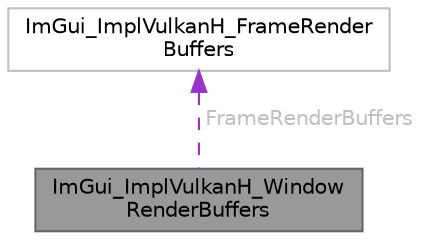 digraph "ImGui_ImplVulkanH_WindowRenderBuffers"
{
 // LATEX_PDF_SIZE
  bgcolor="transparent";
  edge [fontname=Helvetica,fontsize=10,labelfontname=Helvetica,labelfontsize=10];
  node [fontname=Helvetica,fontsize=10,shape=box,height=0.2,width=0.4];
  Node1 [id="Node000001",label="ImGui_ImplVulkanH_Window\lRenderBuffers",height=0.2,width=0.4,color="gray40", fillcolor="grey60", style="filled", fontcolor="black",tooltip=" "];
  Node2 -> Node1 [id="edge1_Node000001_Node000002",dir="back",color="darkorchid3",style="dashed",tooltip=" ",label=" FrameRenderBuffers",fontcolor="grey" ];
  Node2 [id="Node000002",label="ImGui_ImplVulkanH_FrameRender\lBuffers",height=0.2,width=0.4,color="grey75", fillcolor="white", style="filled",URL="$struct_im_gui___impl_vulkan_h___frame_render_buffers.html",tooltip=" "];
}
